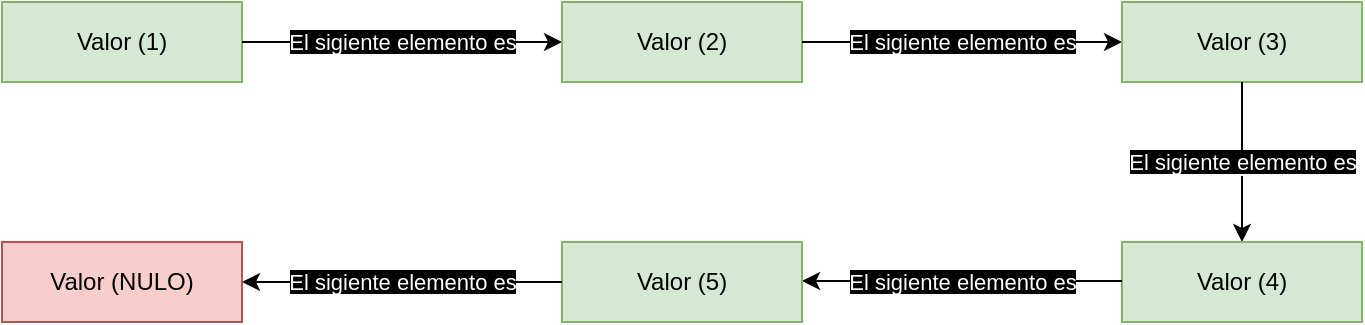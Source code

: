 <mxfile version="10.7.5" type="device"><diagram id="tQGQcqIualaBY9hf1__K" name="Page-1"><mxGraphModel dx="961" dy="514" grid="1" gridSize="10" guides="1" tooltips="1" connect="1" arrows="1" fold="1" page="1" pageScale="1" pageWidth="827" pageHeight="1169" math="0" shadow="0"><root><mxCell id="0"/><mxCell id="1" parent="0"/><mxCell id="r7mL6fbETfjE3wdQ5S29-1" value="Valor (1)" style="rounded=0;whiteSpace=wrap;html=1;fillColor=#d5e8d4;strokeColor=#82b366;" vertex="1" parent="1"><mxGeometry x="40" y="80" width="120" height="40" as="geometry"/></mxCell><mxCell id="r7mL6fbETfjE3wdQ5S29-3" value="&lt;font color=&quot;#FFFFFF&quot;&gt;&lt;span style=&quot;background-color: rgb(0 , 0 , 0)&quot;&gt;El sigiente elemento es&lt;/span&gt;&lt;/font&gt;" style="endArrow=classic;html=1;exitX=1;exitY=0.5;exitDx=0;exitDy=0;" edge="1" parent="1" source="r7mL6fbETfjE3wdQ5S29-1"><mxGeometry width="50" height="50" relative="1" as="geometry"><mxPoint x="210" y="120" as="sourcePoint"/><mxPoint x="320" y="100" as="targetPoint"/></mxGeometry></mxCell><mxCell id="r7mL6fbETfjE3wdQ5S29-5" value="Valor (2)" style="rounded=0;whiteSpace=wrap;html=1;fillColor=#d5e8d4;strokeColor=#82b366;" vertex="1" parent="1"><mxGeometry x="320" y="80" width="120" height="40" as="geometry"/></mxCell><mxCell id="r7mL6fbETfjE3wdQ5S29-6" value="&lt;font color=&quot;#FFFFFF&quot;&gt;&lt;span style=&quot;background-color: rgb(0 , 0 , 0)&quot;&gt;El sigiente elemento es&lt;/span&gt;&lt;/font&gt;" style="endArrow=classic;html=1;exitX=1;exitY=0.5;exitDx=0;exitDy=0;" edge="1" parent="1" source="r7mL6fbETfjE3wdQ5S29-5"><mxGeometry width="50" height="50" relative="1" as="geometry"><mxPoint x="490" y="120" as="sourcePoint"/><mxPoint x="600" y="100" as="targetPoint"/></mxGeometry></mxCell><mxCell id="r7mL6fbETfjE3wdQ5S29-7" value="Valor (3)" style="rounded=0;whiteSpace=wrap;html=1;fillColor=#d5e8d4;strokeColor=#82b366;" vertex="1" parent="1"><mxGeometry x="600" y="80" width="120" height="40" as="geometry"/></mxCell><mxCell id="r7mL6fbETfjE3wdQ5S29-8" value="&lt;font color=&quot;#FFFFFF&quot;&gt;&lt;span style=&quot;background-color: rgb(0 , 0 , 0)&quot;&gt;El sigiente elemento es&lt;/span&gt;&lt;/font&gt;" style="endArrow=classic;html=1;exitX=0.5;exitY=1;exitDx=0;exitDy=0;" edge="1" parent="1" source="r7mL6fbETfjE3wdQ5S29-7"><mxGeometry width="50" height="50" relative="1" as="geometry"><mxPoint x="620" y="170" as="sourcePoint"/><mxPoint x="660" y="200" as="targetPoint"/></mxGeometry></mxCell><mxCell id="r7mL6fbETfjE3wdQ5S29-11" value="Valor (4)" style="rounded=0;whiteSpace=wrap;html=1;fillColor=#d5e8d4;strokeColor=#82b366;" vertex="1" parent="1"><mxGeometry x="600" y="200" width="120" height="40" as="geometry"/></mxCell><mxCell id="r7mL6fbETfjE3wdQ5S29-12" value="&lt;font color=&quot;#FFFFFF&quot;&gt;&lt;span style=&quot;background-color: rgb(0 , 0 , 0)&quot;&gt;El sigiente elemento es&lt;/span&gt;&lt;/font&gt;" style="endArrow=classic;html=1;" edge="1" parent="1"><mxGeometry width="50" height="50" relative="1" as="geometry"><mxPoint x="600" y="219.5" as="sourcePoint"/><mxPoint x="440" y="219.5" as="targetPoint"/></mxGeometry></mxCell><mxCell id="r7mL6fbETfjE3wdQ5S29-13" value="Valor (5)" style="rounded=0;whiteSpace=wrap;html=1;fillColor=#d5e8d4;strokeColor=#82b366;" vertex="1" parent="1"><mxGeometry x="320" y="200" width="120" height="40" as="geometry"/></mxCell><mxCell id="r7mL6fbETfjE3wdQ5S29-14" value="&lt;font color=&quot;#FFFFFF&quot;&gt;&lt;span style=&quot;background-color: rgb(0 , 0 , 0)&quot;&gt;El sigiente elemento es&lt;/span&gt;&lt;/font&gt;" style="endArrow=classic;html=1;" edge="1" parent="1"><mxGeometry width="50" height="50" relative="1" as="geometry"><mxPoint x="320" y="220" as="sourcePoint"/><mxPoint x="160" y="220" as="targetPoint"/></mxGeometry></mxCell><mxCell id="r7mL6fbETfjE3wdQ5S29-15" value="Valor (NULO)" style="rounded=0;whiteSpace=wrap;html=1;fillColor=#f8cecc;strokeColor=#b85450;" vertex="1" parent="1"><mxGeometry x="40" y="200" width="120" height="40" as="geometry"/></mxCell></root></mxGraphModel></diagram></mxfile>